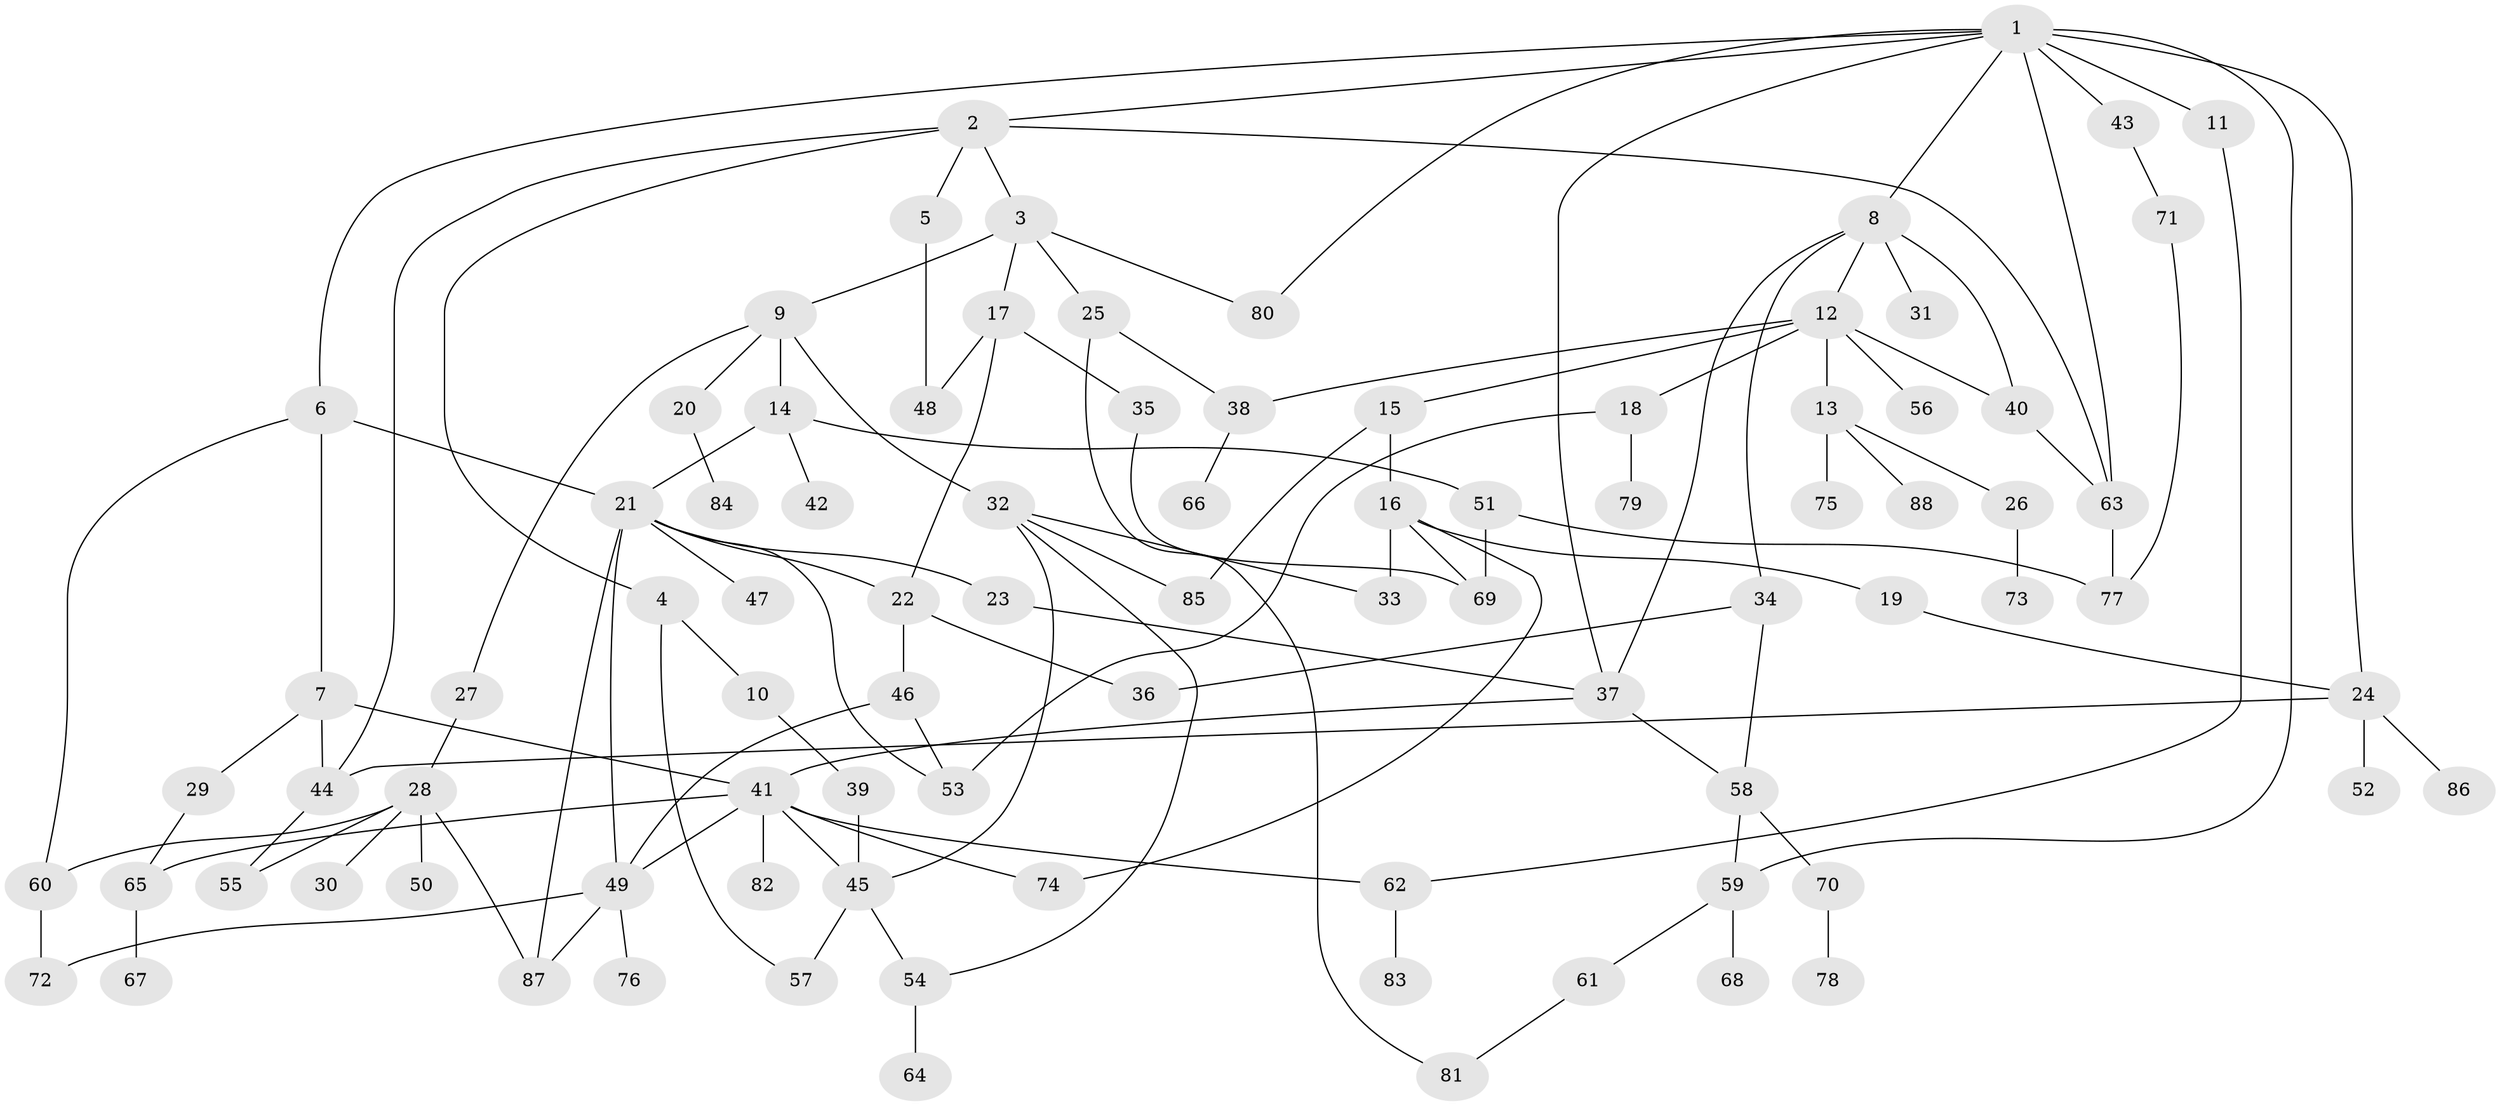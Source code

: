 // Generated by graph-tools (version 1.1) at 2025/41/03/09/25 04:41:30]
// undirected, 88 vertices, 127 edges
graph export_dot {
graph [start="1"]
  node [color=gray90,style=filled];
  1;
  2;
  3;
  4;
  5;
  6;
  7;
  8;
  9;
  10;
  11;
  12;
  13;
  14;
  15;
  16;
  17;
  18;
  19;
  20;
  21;
  22;
  23;
  24;
  25;
  26;
  27;
  28;
  29;
  30;
  31;
  32;
  33;
  34;
  35;
  36;
  37;
  38;
  39;
  40;
  41;
  42;
  43;
  44;
  45;
  46;
  47;
  48;
  49;
  50;
  51;
  52;
  53;
  54;
  55;
  56;
  57;
  58;
  59;
  60;
  61;
  62;
  63;
  64;
  65;
  66;
  67;
  68;
  69;
  70;
  71;
  72;
  73;
  74;
  75;
  76;
  77;
  78;
  79;
  80;
  81;
  82;
  83;
  84;
  85;
  86;
  87;
  88;
  1 -- 2;
  1 -- 6;
  1 -- 8;
  1 -- 11;
  1 -- 43;
  1 -- 80;
  1 -- 59;
  1 -- 24;
  1 -- 63;
  1 -- 37;
  2 -- 3;
  2 -- 4;
  2 -- 5;
  2 -- 44;
  2 -- 63;
  3 -- 9;
  3 -- 17;
  3 -- 25;
  3 -- 80;
  4 -- 10;
  4 -- 57;
  5 -- 48;
  6 -- 7;
  6 -- 21;
  6 -- 60;
  7 -- 29;
  7 -- 41;
  7 -- 44;
  8 -- 12;
  8 -- 31;
  8 -- 34;
  8 -- 37;
  8 -- 40;
  9 -- 14;
  9 -- 20;
  9 -- 27;
  9 -- 32;
  10 -- 39;
  11 -- 62;
  12 -- 13;
  12 -- 15;
  12 -- 18;
  12 -- 40;
  12 -- 56;
  12 -- 38;
  13 -- 26;
  13 -- 75;
  13 -- 88;
  14 -- 42;
  14 -- 51;
  14 -- 21;
  15 -- 16;
  15 -- 85;
  16 -- 19;
  16 -- 33;
  16 -- 69;
  16 -- 74;
  17 -- 35;
  17 -- 48;
  17 -- 22;
  18 -- 53;
  18 -- 79;
  19 -- 24;
  20 -- 84;
  21 -- 22;
  21 -- 23;
  21 -- 47;
  21 -- 87;
  21 -- 53;
  21 -- 49;
  22 -- 46;
  22 -- 36;
  23 -- 37;
  24 -- 52;
  24 -- 86;
  24 -- 44;
  25 -- 38;
  25 -- 81;
  26 -- 73;
  27 -- 28;
  28 -- 30;
  28 -- 50;
  28 -- 55;
  28 -- 60;
  28 -- 87;
  29 -- 65;
  32 -- 85;
  32 -- 45;
  32 -- 54;
  32 -- 33;
  34 -- 36;
  34 -- 58;
  35 -- 69;
  37 -- 58;
  37 -- 41;
  38 -- 66;
  39 -- 45;
  40 -- 63;
  41 -- 45;
  41 -- 49;
  41 -- 65;
  41 -- 82;
  41 -- 74;
  41 -- 62;
  43 -- 71;
  44 -- 55;
  45 -- 54;
  45 -- 57;
  46 -- 49;
  46 -- 53;
  49 -- 72;
  49 -- 76;
  49 -- 87;
  51 -- 77;
  51 -- 69;
  54 -- 64;
  58 -- 59;
  58 -- 70;
  59 -- 61;
  59 -- 68;
  60 -- 72;
  61 -- 81;
  62 -- 83;
  63 -- 77;
  65 -- 67;
  70 -- 78;
  71 -- 77;
}

